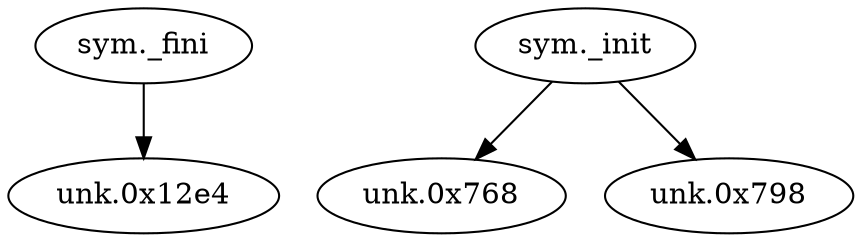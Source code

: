 digraph code {
  "0x000012c0" [label="sym._fini"];
  "0x000012c0" -> "0x000012e4";
  "0x000012e4" [label="unk.0x12e4"];
  "0x00000744" [label="sym._init"];
  "0x00000744" -> "0x00000768";
  "0x00000768" [label="unk.0x768"];
  "0x00000744" -> "0x00000798";
  "0x00000798" [label="unk.0x798"];
}